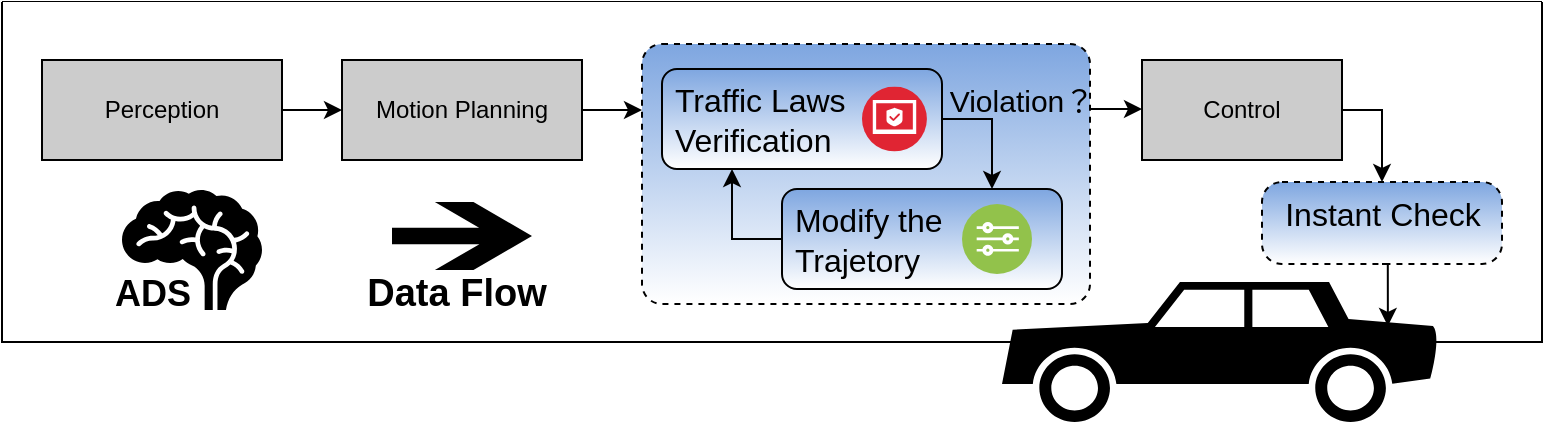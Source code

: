 <mxfile version="16.2.7" type="github">
  <diagram id="Ie1QT5mQ5Ervn-aYkjvt" name="Page-1">
    <mxGraphModel dx="942" dy="572" grid="1" gridSize="10" guides="1" tooltips="1" connect="1" arrows="1" fold="1" page="0" pageScale="1" pageWidth="827" pageHeight="1169" math="0" shadow="0">
      <root>
        <mxCell id="0" />
        <mxCell id="1" parent="0" />
        <mxCell id="rLdGX6JDhPVMlcY9tJA1-8" value="" style="swimlane;startSize=0;gradientColor=#ffffff;swimlaneFillColor=default;fontSize=11;" parent="1" vertex="1">
          <mxGeometry x="10" y="360" width="770" height="170" as="geometry" />
        </mxCell>
        <mxCell id="g_uUFaQYchogK8_NWk0r-11" style="edgeStyle=orthogonalEdgeStyle;rounded=0;orthogonalLoop=1;jettySize=auto;html=1;exitX=1;exitY=0.5;exitDx=0;exitDy=0;entryX=0;entryY=0.5;entryDx=0;entryDy=0;fontSize=19;" edge="1" parent="rLdGX6JDhPVMlcY9tJA1-8" source="rLdGX6JDhPVMlcY9tJA1-4" target="rLdGX6JDhPVMlcY9tJA1-12">
          <mxGeometry relative="1" as="geometry" />
        </mxCell>
        <mxCell id="rLdGX6JDhPVMlcY9tJA1-4" value="Perception" style="rounded=0;whiteSpace=wrap;html=1;fillColor=#CCCCCC;" parent="rLdGX6JDhPVMlcY9tJA1-8" vertex="1">
          <mxGeometry x="20" y="29" width="120" height="50" as="geometry" />
        </mxCell>
        <mxCell id="g_uUFaQYchogK8_NWk0r-13" style="edgeStyle=orthogonalEdgeStyle;rounded=0;orthogonalLoop=1;jettySize=auto;html=1;exitX=1;exitY=0.5;exitDx=0;exitDy=0;entryX=0;entryY=0.25;entryDx=0;entryDy=0;fontSize=19;" edge="1" parent="rLdGX6JDhPVMlcY9tJA1-8" source="rLdGX6JDhPVMlcY9tJA1-12" target="rLdGX6JDhPVMlcY9tJA1-70">
          <mxGeometry relative="1" as="geometry" />
        </mxCell>
        <mxCell id="rLdGX6JDhPVMlcY9tJA1-12" value="Motion Planning" style="rounded=0;whiteSpace=wrap;html=1;fillColor=#CCCCCC;" parent="rLdGX6JDhPVMlcY9tJA1-8" vertex="1">
          <mxGeometry x="170" y="29" width="120" height="50" as="geometry" />
        </mxCell>
        <mxCell id="rLdGX6JDhPVMlcY9tJA1-38" value="" style="shape=mxgraph.signs.healthcare.brain;html=1;pointerEvents=1;fillColor=#000000;strokeColor=none;verticalLabelPosition=bottom;verticalAlign=top;align=center;sketch=0;" parent="rLdGX6JDhPVMlcY9tJA1-8" vertex="1">
          <mxGeometry x="60" y="94" width="70" height="60" as="geometry" />
        </mxCell>
        <mxCell id="g_uUFaQYchogK8_NWk0r-22" style="edgeStyle=orthogonalEdgeStyle;rounded=0;orthogonalLoop=1;jettySize=auto;html=1;exitX=1;exitY=0.5;exitDx=0;exitDy=0;entryX=0.5;entryY=0;entryDx=0;entryDy=0;fontSize=19;" edge="1" parent="rLdGX6JDhPVMlcY9tJA1-8" source="rLdGX6JDhPVMlcY9tJA1-5" target="g_uUFaQYchogK8_NWk0r-20">
          <mxGeometry relative="1" as="geometry" />
        </mxCell>
        <mxCell id="rLdGX6JDhPVMlcY9tJA1-5" value="Control" style="rounded=0;whiteSpace=wrap;html=1;fillColor=#CCCCCC;" parent="rLdGX6JDhPVMlcY9tJA1-8" vertex="1">
          <mxGeometry x="570" y="29" width="100" height="50" as="geometry" />
        </mxCell>
        <mxCell id="rLdGX6JDhPVMlcY9tJA1-53" value="ADS" style="text;strokeColor=none;fillColor=none;html=1;fontSize=18;fontStyle=1;verticalAlign=middle;align=center;" parent="rLdGX6JDhPVMlcY9tJA1-8" vertex="1">
          <mxGeometry x="40" y="131" width="70" height="30" as="geometry" />
        </mxCell>
        <mxCell id="rLdGX6JDhPVMlcY9tJA1-56" value="" style="shape=mxgraph.signs.travel.arrow_south;html=1;pointerEvents=1;fillColor=#000000;strokeColor=none;verticalLabelPosition=bottom;verticalAlign=top;align=center;sketch=0;fontSize=17;direction=north;" parent="rLdGX6JDhPVMlcY9tJA1-8" vertex="1">
          <mxGeometry x="195" y="100" width="70" height="34" as="geometry" />
        </mxCell>
        <mxCell id="rLdGX6JDhPVMlcY9tJA1-58" value="&lt;div style=&quot;font-size: 19px&quot;&gt;Data Flow&lt;/div&gt;" style="text;strokeColor=none;fillColor=none;html=1;fontSize=19;fontStyle=1;verticalAlign=middle;align=center;" parent="rLdGX6JDhPVMlcY9tJA1-8" vertex="1">
          <mxGeometry x="188.25" y="127.75" width="76.5" height="36.5" as="geometry" />
        </mxCell>
        <mxCell id="g_uUFaQYchogK8_NWk0r-15" style="edgeStyle=orthogonalEdgeStyle;rounded=0;orthogonalLoop=1;jettySize=auto;html=1;exitX=1;exitY=0.25;exitDx=0;exitDy=0;entryX=0;entryY=0.5;entryDx=0;entryDy=0;fontSize=19;" edge="1" parent="rLdGX6JDhPVMlcY9tJA1-8" source="rLdGX6JDhPVMlcY9tJA1-70" target="rLdGX6JDhPVMlcY9tJA1-5">
          <mxGeometry relative="1" as="geometry" />
        </mxCell>
        <mxCell id="rLdGX6JDhPVMlcY9tJA1-70" value="" style="html=1;align=center;verticalAlign=top;rounded=1;absoluteArcSize=1;arcSize=20;dashed=1;fontSize=16;fillColor=#7EA6E0;gradientColor=#ffffff;" parent="rLdGX6JDhPVMlcY9tJA1-8" vertex="1">
          <mxGeometry x="320" y="21" width="224" height="130" as="geometry" />
        </mxCell>
        <mxCell id="rLdGX6JDhPVMlcY9tJA1-77" style="edgeStyle=orthogonalEdgeStyle;rounded=0;orthogonalLoop=1;jettySize=auto;html=1;exitX=1;exitY=0.5;exitDx=0;exitDy=0;entryX=0.75;entryY=0;entryDx=0;entryDy=0;fontSize=16;" parent="rLdGX6JDhPVMlcY9tJA1-8" source="rLdGX6JDhPVMlcY9tJA1-65" target="rLdGX6JDhPVMlcY9tJA1-73" edge="1">
          <mxGeometry relative="1" as="geometry" />
        </mxCell>
        <mxCell id="rLdGX6JDhPVMlcY9tJA1-65" value="&lt;div style=&quot;font-size: 16px&quot; align=&quot;left&quot;&gt;&lt;font style=&quot;font-size: 16px&quot;&gt;&amp;nbsp;Traffic Laws&lt;/font&gt;&lt;/div&gt;&lt;div style=&quot;font-size: 16px&quot; align=&quot;left&quot;&gt;&lt;font style=&quot;font-size: 16px&quot;&gt;&amp;nbsp;Verification&lt;/font&gt;&lt;/div&gt;" style="rounded=1;whiteSpace=wrap;html=1;gradientColor=#ffffff;align=left;fillColor=#7EA6E0;" parent="rLdGX6JDhPVMlcY9tJA1-8" vertex="1">
          <mxGeometry x="330" y="33.5" width="140" height="50" as="geometry" />
        </mxCell>
        <mxCell id="g_uUFaQYchogK8_NWk0r-16" style="edgeStyle=orthogonalEdgeStyle;rounded=0;orthogonalLoop=1;jettySize=auto;html=1;exitX=0;exitY=0.5;exitDx=0;exitDy=0;entryX=0.25;entryY=1;entryDx=0;entryDy=0;fontSize=19;" edge="1" parent="rLdGX6JDhPVMlcY9tJA1-8" source="rLdGX6JDhPVMlcY9tJA1-73" target="rLdGX6JDhPVMlcY9tJA1-65">
          <mxGeometry relative="1" as="geometry" />
        </mxCell>
        <mxCell id="rLdGX6JDhPVMlcY9tJA1-73" value="&lt;div style=&quot;font-size: 16px&quot;&gt;&lt;font style=&quot;font-size: 16px&quot;&gt;&amp;nbsp;Modify the &lt;br&gt;&lt;/font&gt;&lt;/div&gt;&lt;div style=&quot;font-size: 16px&quot;&gt;&lt;font style=&quot;font-size: 16px&quot;&gt;&amp;nbsp;Trajetory&lt;/font&gt;&lt;/div&gt;" style="rounded=1;whiteSpace=wrap;html=1;gradientColor=#ffffff;align=left;fillColor=#7EA6E0;" parent="rLdGX6JDhPVMlcY9tJA1-8" vertex="1">
          <mxGeometry x="390" y="93.5" width="140" height="50" as="geometry" />
        </mxCell>
        <mxCell id="rLdGX6JDhPVMlcY9tJA1-66" value="" style="aspect=fixed;perimeter=ellipsePerimeter;html=1;align=center;shadow=0;dashed=0;fontColor=#4277BB;labelBackgroundColor=#ffffff;fontSize=12;spacingTop=3;image;image=img/lib/ibm/security/trustend_computing.svg;gradientColor=#ffffff;" parent="rLdGX6JDhPVMlcY9tJA1-8" vertex="1">
          <mxGeometry x="430" y="42.25" width="32.5" height="32.5" as="geometry" />
        </mxCell>
        <mxCell id="rLdGX6JDhPVMlcY9tJA1-68" value="" style="aspect=fixed;perimeter=ellipsePerimeter;html=1;align=center;shadow=0;dashed=0;fontColor=#4277BB;labelBackgroundColor=#ffffff;fontSize=12;spacingTop=3;image;image=img/lib/ibm/vpc/Rules.svg;gradientColor=#ffffff;" parent="rLdGX6JDhPVMlcY9tJA1-8" vertex="1">
          <mxGeometry x="480" y="101" width="35" height="35" as="geometry" />
        </mxCell>
        <mxCell id="rLdGX6JDhPVMlcY9tJA1-78" value="&lt;font style=&quot;font-size: 15px&quot;&gt;Violation？&lt;/font&gt;" style="text;html=1;strokeColor=none;fillColor=none;align=center;verticalAlign=middle;whiteSpace=wrap;rounded=0;fontSize=16;rotation=0;" parent="rLdGX6JDhPVMlcY9tJA1-8" vertex="1">
          <mxGeometry x="480" y="33.5" width="60" height="30" as="geometry" />
        </mxCell>
        <mxCell id="g_uUFaQYchogK8_NWk0r-20" value="Instant Check" style="html=1;align=center;verticalAlign=top;rounded=1;absoluteArcSize=1;arcSize=20;dashed=1;fontSize=16;fillColor=#7EA6E0;gradientColor=#ffffff;" vertex="1" parent="rLdGX6JDhPVMlcY9tJA1-8">
          <mxGeometry x="630" y="90" width="120" height="41" as="geometry" />
        </mxCell>
        <mxCell id="g_uUFaQYchogK8_NWk0r-23" style="edgeStyle=orthogonalEdgeStyle;rounded=0;orthogonalLoop=1;jettySize=auto;html=1;exitX=0.5;exitY=1;exitDx=0;exitDy=0;fontSize=19;" edge="1" parent="rLdGX6JDhPVMlcY9tJA1-8" source="rLdGX6JDhPVMlcY9tJA1-53" target="rLdGX6JDhPVMlcY9tJA1-53">
          <mxGeometry relative="1" as="geometry" />
        </mxCell>
        <mxCell id="rLdGX6JDhPVMlcY9tJA1-37" value="" style="shape=mxgraph.signs.transportation.car_2;html=1;pointerEvents=1;fillColor=#000000;strokeColor=none;verticalLabelPosition=bottom;verticalAlign=top;align=center;sketch=0;" parent="1" vertex="1">
          <mxGeometry x="510" y="500" width="220" height="70" as="geometry" />
        </mxCell>
        <mxCell id="g_uUFaQYchogK8_NWk0r-34" style="edgeStyle=orthogonalEdgeStyle;rounded=0;orthogonalLoop=1;jettySize=auto;html=1;exitX=0.5;exitY=1;exitDx=0;exitDy=0;entryX=0.877;entryY=0.314;entryDx=0;entryDy=0;entryPerimeter=0;fontSize=19;" edge="1" parent="1" source="g_uUFaQYchogK8_NWk0r-20" target="rLdGX6JDhPVMlcY9tJA1-37">
          <mxGeometry relative="1" as="geometry" />
        </mxCell>
      </root>
    </mxGraphModel>
  </diagram>
</mxfile>
